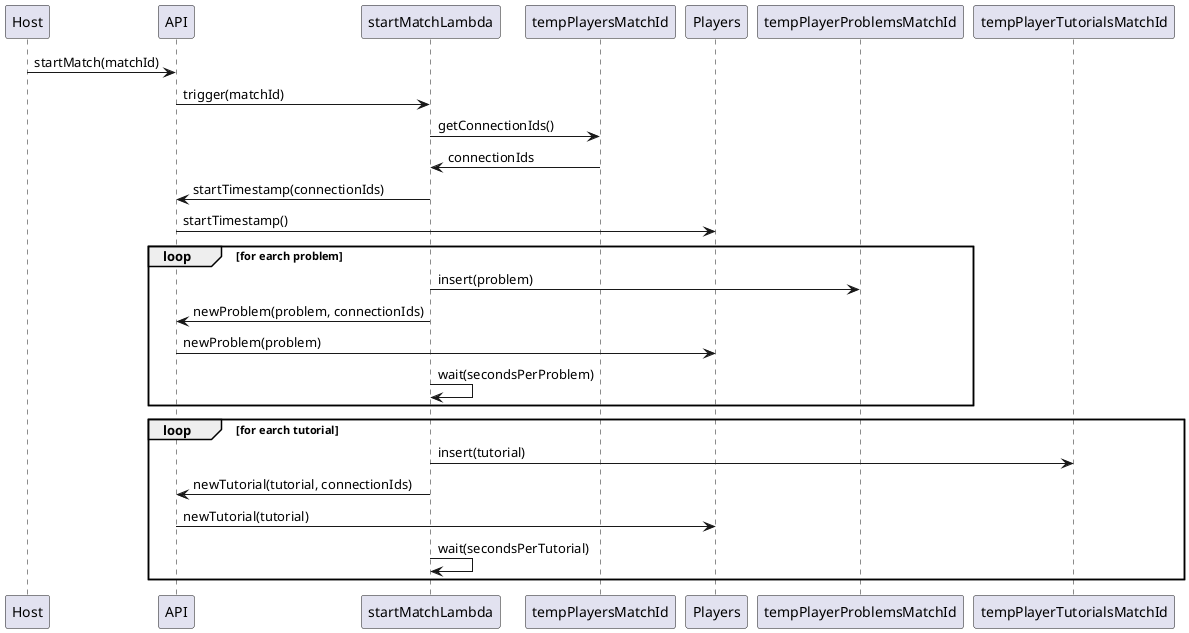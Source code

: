 @startuml koderush-startMatch

Host -> API : startMatch(matchId)
API -> startMatchLambda : trigger(matchId)
startMatchLambda -> tempPlayersMatchId : getConnectionIds()
tempPlayersMatchId -> startMatchLambda : connectionIds
startMatchLambda -> API : startTimestamp(connectionIds)
API -> Players : startTimestamp()
loop for earch problem
    startMatchLambda -> tempPlayerProblemsMatchId : insert(problem)
    startMatchLambda -> API : newProblem(problem, connectionIds)
    API -> Players : newProblem(problem)
    startMatchLambda -> startMatchLambda : wait(secondsPerProblem)
end
loop for earch tutorial
    startMatchLambda -> tempPlayerTutorialsMatchId : insert(tutorial)
    startMatchLambda -> API : newTutorial(tutorial, connectionIds)
    API -> Players : newTutorial(tutorial)
    startMatchLambda -> startMatchLambda : wait(secondsPerTutorial)
end
@enduml